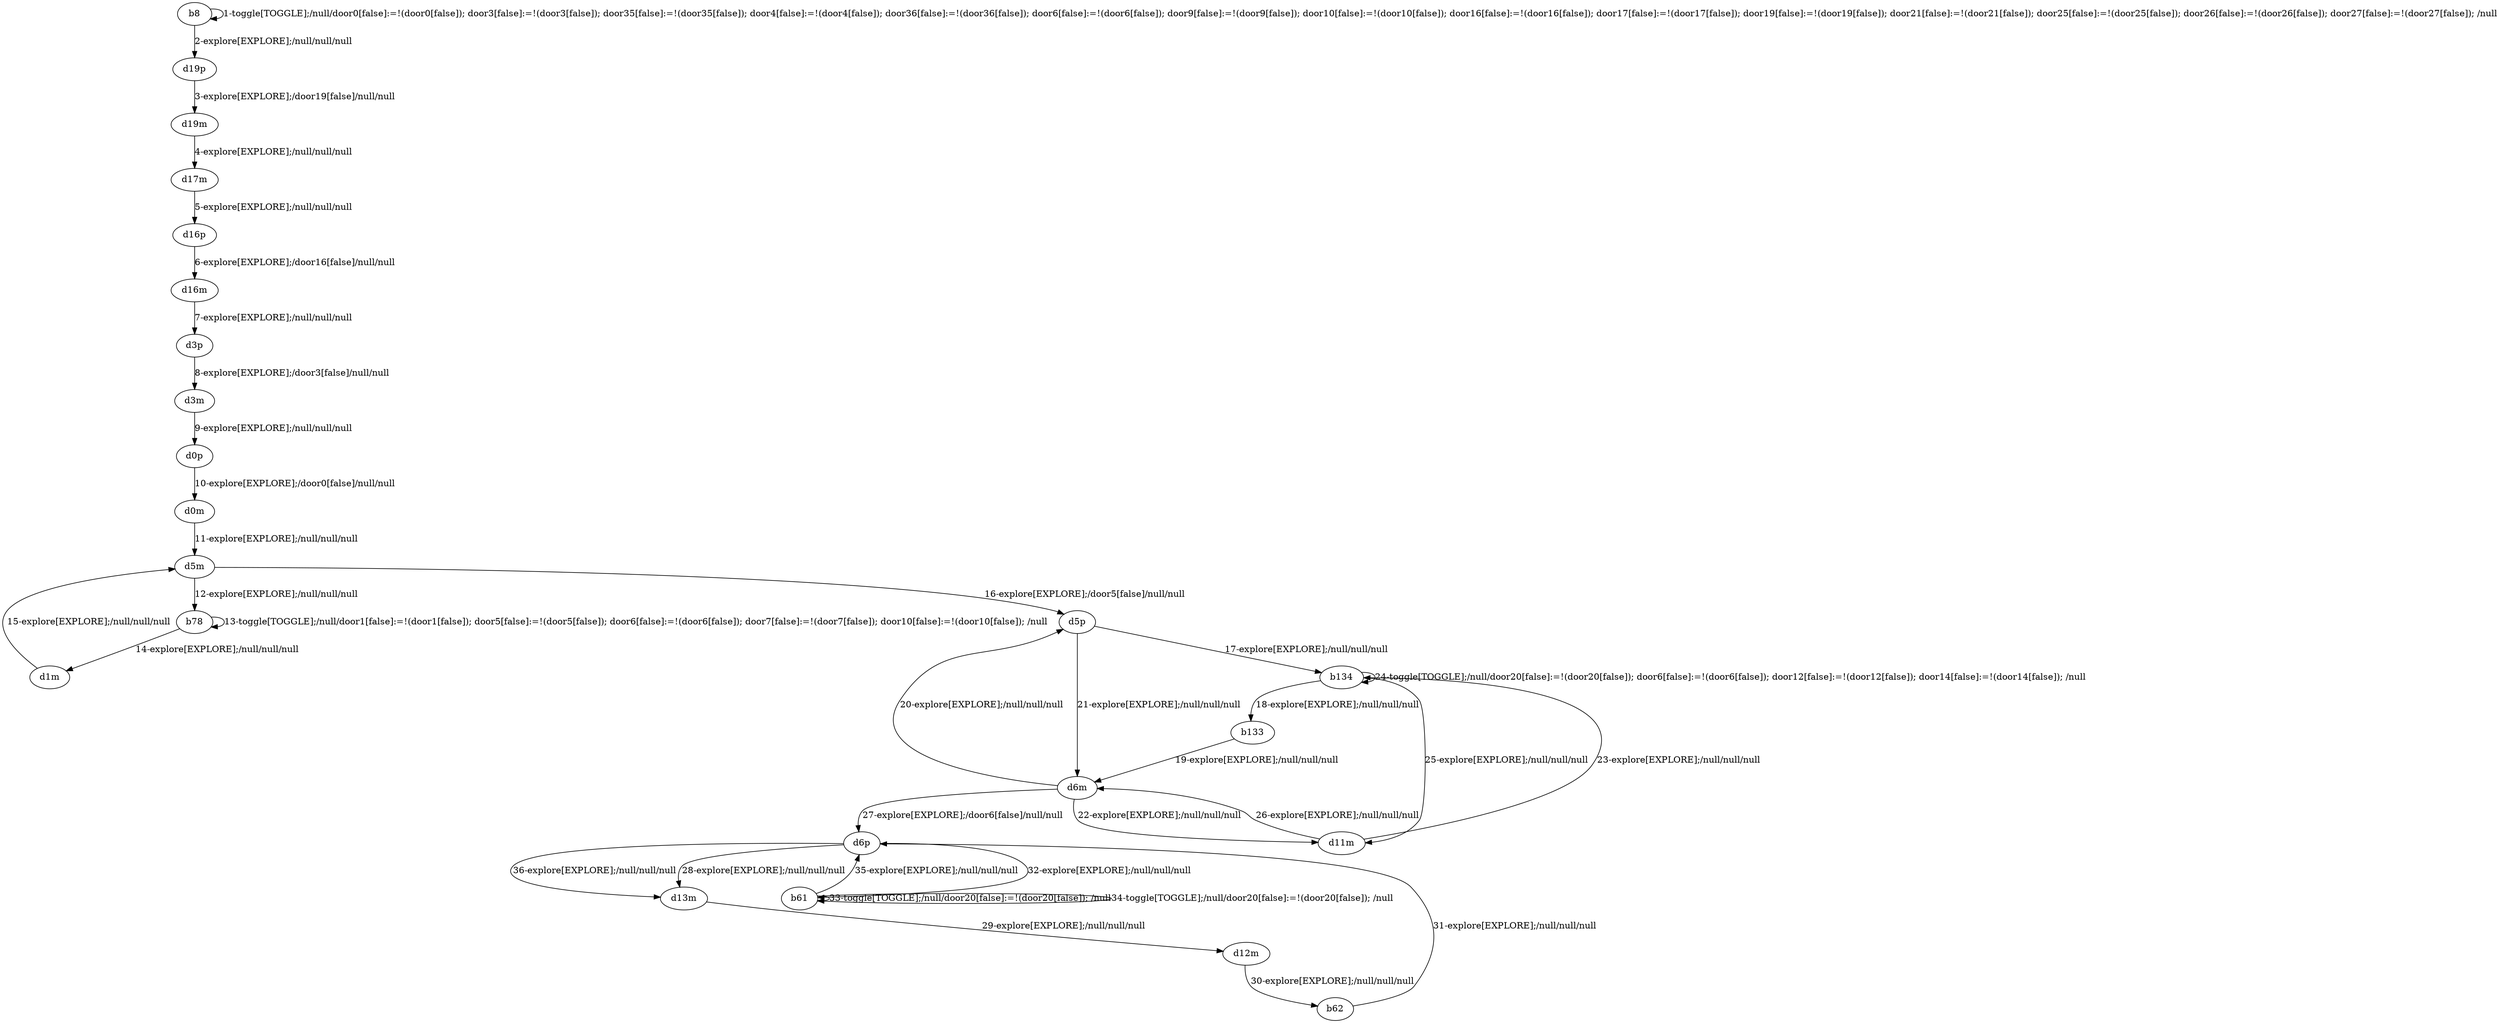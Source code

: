 # Total number of goals covered by this test: 1
# d13m --> d12m

digraph g {
"b8" -> "b8" [label = "1-toggle[TOGGLE];/null/door0[false]:=!(door0[false]); door3[false]:=!(door3[false]); door35[false]:=!(door35[false]); door4[false]:=!(door4[false]); door36[false]:=!(door36[false]); door6[false]:=!(door6[false]); door9[false]:=!(door9[false]); door10[false]:=!(door10[false]); door16[false]:=!(door16[false]); door17[false]:=!(door17[false]); door19[false]:=!(door19[false]); door21[false]:=!(door21[false]); door25[false]:=!(door25[false]); door26[false]:=!(door26[false]); door27[false]:=!(door27[false]); /null"];
"b8" -> "d19p" [label = "2-explore[EXPLORE];/null/null/null"];
"d19p" -> "d19m" [label = "3-explore[EXPLORE];/door19[false]/null/null"];
"d19m" -> "d17m" [label = "4-explore[EXPLORE];/null/null/null"];
"d17m" -> "d16p" [label = "5-explore[EXPLORE];/null/null/null"];
"d16p" -> "d16m" [label = "6-explore[EXPLORE];/door16[false]/null/null"];
"d16m" -> "d3p" [label = "7-explore[EXPLORE];/null/null/null"];
"d3p" -> "d3m" [label = "8-explore[EXPLORE];/door3[false]/null/null"];
"d3m" -> "d0p" [label = "9-explore[EXPLORE];/null/null/null"];
"d0p" -> "d0m" [label = "10-explore[EXPLORE];/door0[false]/null/null"];
"d0m" -> "d5m" [label = "11-explore[EXPLORE];/null/null/null"];
"d5m" -> "b78" [label = "12-explore[EXPLORE];/null/null/null"];
"b78" -> "b78" [label = "13-toggle[TOGGLE];/null/door1[false]:=!(door1[false]); door5[false]:=!(door5[false]); door6[false]:=!(door6[false]); door7[false]:=!(door7[false]); door10[false]:=!(door10[false]); /null"];
"b78" -> "d1m" [label = "14-explore[EXPLORE];/null/null/null"];
"d1m" -> "d5m" [label = "15-explore[EXPLORE];/null/null/null"];
"d5m" -> "d5p" [label = "16-explore[EXPLORE];/door5[false]/null/null"];
"d5p" -> "b134" [label = "17-explore[EXPLORE];/null/null/null"];
"b134" -> "b133" [label = "18-explore[EXPLORE];/null/null/null"];
"b133" -> "d6m" [label = "19-explore[EXPLORE];/null/null/null"];
"d6m" -> "d5p" [label = "20-explore[EXPLORE];/null/null/null"];
"d5p" -> "d6m" [label = "21-explore[EXPLORE];/null/null/null"];
"d6m" -> "d11m" [label = "22-explore[EXPLORE];/null/null/null"];
"d11m" -> "b134" [label = "23-explore[EXPLORE];/null/null/null"];
"b134" -> "b134" [label = "24-toggle[TOGGLE];/null/door20[false]:=!(door20[false]); door6[false]:=!(door6[false]); door12[false]:=!(door12[false]); door14[false]:=!(door14[false]); /null"];
"b134" -> "d11m" [label = "25-explore[EXPLORE];/null/null/null"];
"d11m" -> "d6m" [label = "26-explore[EXPLORE];/null/null/null"];
"d6m" -> "d6p" [label = "27-explore[EXPLORE];/door6[false]/null/null"];
"d6p" -> "d13m" [label = "28-explore[EXPLORE];/null/null/null"];
"d13m" -> "d12m" [label = "29-explore[EXPLORE];/null/null/null"];
"d12m" -> "b62" [label = "30-explore[EXPLORE];/null/null/null"];
"b62" -> "d6p" [label = "31-explore[EXPLORE];/null/null/null"];
"d6p" -> "b61" [label = "32-explore[EXPLORE];/null/null/null"];
"b61" -> "b61" [label = "33-toggle[TOGGLE];/null/door20[false]:=!(door20[false]); /null"];
"b61" -> "b61" [label = "34-toggle[TOGGLE];/null/door20[false]:=!(door20[false]); /null"];
"b61" -> "d6p" [label = "35-explore[EXPLORE];/null/null/null"];
"d6p" -> "d13m" [label = "36-explore[EXPLORE];/null/null/null"];
}